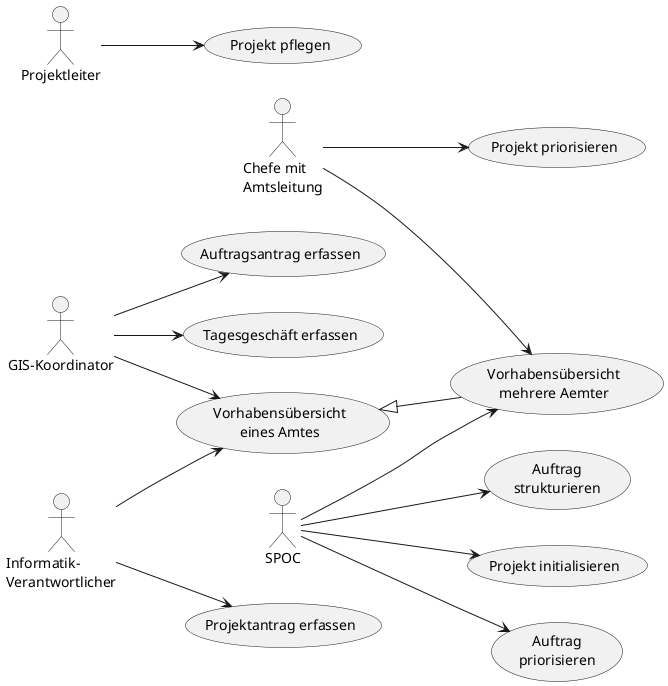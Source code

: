@startuml
left to right direction

:Chefe mit\nAmtsleitung: as chef
:SPOC: as spoc
:GIS-Koordinator: as koord
:Informatik-\nVerantwortlicher: as iv
:Projektleiter: as pl

(Vorhabensübersicht\neines Amtes) as (amt)
(Vorhabensübersicht\nmehrere Aemter) as (mamt)
amt <|-- mamt

(Projekt priorisieren) as pprio
(Projekt initialisieren) as init

(Auftrag\npriorisieren) as aprio
(Auftrag\nstrukturieren) as struct

(Projektantrag erfassen) as gopro
(Auftragsantrag erfassen) as goauf
(Tagesgeschäft erfassen) as gotick
(Projekt pflegen) as pmp

chef --> pprio
chef --> mamt

spoc --> mamt
spoc --> aprio
spoc --> struct
spoc --> init
koord --> amt
koord --> goauf
koord --> gotick
iv --> amt

iv --> gopro

pl --> pmp
@enduml